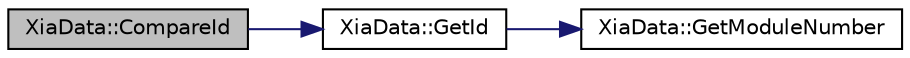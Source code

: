 digraph "XiaData::CompareId"
{
  edge [fontname="Helvetica",fontsize="10",labelfontname="Helvetica",labelfontsize="10"];
  node [fontname="Helvetica",fontsize="10",shape=record];
  rankdir="LR";
  Node1 [label="XiaData::CompareId",height=0.2,width=0.4,color="black", fillcolor="grey75", style="filled", fontcolor="black"];
  Node1 -> Node2 [color="midnightblue",fontsize="10",style="solid",fontname="Helvetica"];
  Node2 [label="XiaData::GetId",height=0.2,width=0.4,color="black", fillcolor="white", style="filled",URL="$d2/ddd/class_xia_data.html#a286fce64fe1fcc764013c3e070e7ed7f"];
  Node2 -> Node3 [color="midnightblue",fontsize="10",style="solid",fontname="Helvetica"];
  Node3 [label="XiaData::GetModuleNumber",height=0.2,width=0.4,color="black", fillcolor="white", style="filled",URL="$d2/ddd/class_xia_data.html#afcf7210c72022a696a926259d1c5ff84"];
}
